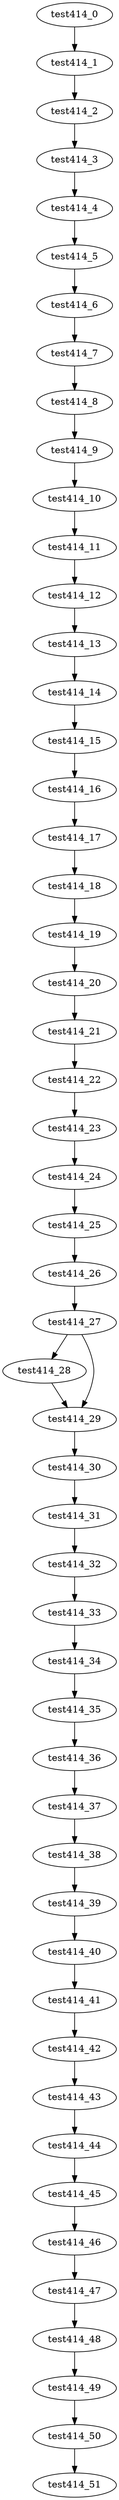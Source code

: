 digraph G {
test414_0->test414_1;
test414_1->test414_2;
test414_2->test414_3;
test414_3->test414_4;
test414_4->test414_5;
test414_5->test414_6;
test414_6->test414_7;
test414_7->test414_8;
test414_8->test414_9;
test414_9->test414_10;
test414_10->test414_11;
test414_11->test414_12;
test414_12->test414_13;
test414_13->test414_14;
test414_14->test414_15;
test414_15->test414_16;
test414_16->test414_17;
test414_17->test414_18;
test414_18->test414_19;
test414_19->test414_20;
test414_20->test414_21;
test414_21->test414_22;
test414_22->test414_23;
test414_23->test414_24;
test414_24->test414_25;
test414_25->test414_26;
test414_26->test414_27;
test414_27->test414_28;
test414_27->test414_29;
test414_28->test414_29;
test414_29->test414_30;
test414_30->test414_31;
test414_31->test414_32;
test414_32->test414_33;
test414_33->test414_34;
test414_34->test414_35;
test414_35->test414_36;
test414_36->test414_37;
test414_37->test414_38;
test414_38->test414_39;
test414_39->test414_40;
test414_40->test414_41;
test414_41->test414_42;
test414_42->test414_43;
test414_43->test414_44;
test414_44->test414_45;
test414_45->test414_46;
test414_46->test414_47;
test414_47->test414_48;
test414_48->test414_49;
test414_49->test414_50;
test414_50->test414_51;

}
